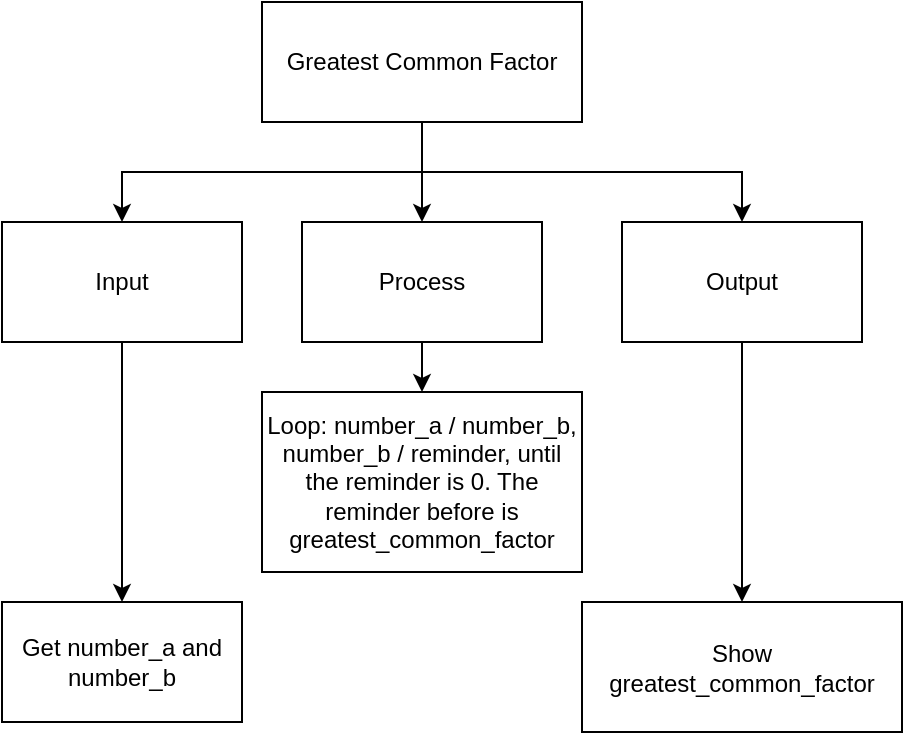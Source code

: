 <mxfile>
    <diagram id="wz0gKPDuRGMuqKhUgdg8" name="Page-1">
        <mxGraphModel dx="594" dy="561" grid="1" gridSize="10" guides="1" tooltips="1" connect="1" arrows="1" fold="1" page="1" pageScale="1" pageWidth="827" pageHeight="1169" math="0" shadow="0">
            <root>
                <mxCell id="0"/>
                <mxCell id="1" parent="0"/>
                <mxCell id="5" style="edgeStyle=orthogonalEdgeStyle;html=1;exitX=0.5;exitY=1;exitDx=0;exitDy=0;entryX=0.5;entryY=0;entryDx=0;entryDy=0;rounded=0;" edge="1" parent="1" source="2" target="3">
                    <mxGeometry relative="1" as="geometry"/>
                </mxCell>
                <mxCell id="16" style="edgeStyle=orthogonalEdgeStyle;rounded=0;html=1;exitX=0.5;exitY=1;exitDx=0;exitDy=0;entryX=0.5;entryY=0;entryDx=0;entryDy=0;" edge="1" parent="1" source="2" target="7">
                    <mxGeometry relative="1" as="geometry"/>
                </mxCell>
                <mxCell id="17" style="edgeStyle=orthogonalEdgeStyle;rounded=0;html=1;exitX=0.5;exitY=1;exitDx=0;exitDy=0;entryX=0.5;entryY=0;entryDx=0;entryDy=0;" edge="1" parent="1" source="2" target="8">
                    <mxGeometry relative="1" as="geometry"/>
                </mxCell>
                <mxCell id="2" value="Greatest Common Factor" style="rounded=0;whiteSpace=wrap;html=1;" vertex="1" parent="1">
                    <mxGeometry x="210" y="170" width="160" height="60" as="geometry"/>
                </mxCell>
                <mxCell id="10" style="edgeStyle=orthogonalEdgeStyle;rounded=0;html=1;exitX=0.5;exitY=1;exitDx=0;exitDy=0;entryX=0.5;entryY=0;entryDx=0;entryDy=0;" edge="1" parent="1" source="3" target="9">
                    <mxGeometry relative="1" as="geometry"/>
                </mxCell>
                <mxCell id="3" value="Input" style="rounded=0;whiteSpace=wrap;html=1;" vertex="1" parent="1">
                    <mxGeometry x="80" y="280" width="120" height="60" as="geometry"/>
                </mxCell>
                <mxCell id="13" style="edgeStyle=orthogonalEdgeStyle;rounded=0;html=1;exitX=0.5;exitY=1;exitDx=0;exitDy=0;entryX=0.5;entryY=0;entryDx=0;entryDy=0;" edge="1" parent="1" source="7" target="12">
                    <mxGeometry relative="1" as="geometry"/>
                </mxCell>
                <mxCell id="7" value="Process" style="rounded=0;whiteSpace=wrap;html=1;" vertex="1" parent="1">
                    <mxGeometry x="230" y="280" width="120" height="60" as="geometry"/>
                </mxCell>
                <mxCell id="15" style="edgeStyle=orthogonalEdgeStyle;rounded=0;html=1;exitX=0.5;exitY=1;exitDx=0;exitDy=0;entryX=0.5;entryY=0;entryDx=0;entryDy=0;" edge="1" parent="1" source="8" target="14">
                    <mxGeometry relative="1" as="geometry"/>
                </mxCell>
                <mxCell id="8" value="Output" style="rounded=0;whiteSpace=wrap;html=1;" vertex="1" parent="1">
                    <mxGeometry x="390" y="280" width="120" height="60" as="geometry"/>
                </mxCell>
                <mxCell id="9" value="Get number_a and number_b" style="rounded=0;whiteSpace=wrap;html=1;" vertex="1" parent="1">
                    <mxGeometry x="80" y="470" width="120" height="60" as="geometry"/>
                </mxCell>
                <mxCell id="12" value="Loop: number_a / number_b, number_b / reminder, until the reminder is 0. The reminder before is greatest_common_factor" style="rounded=0;whiteSpace=wrap;html=1;" vertex="1" parent="1">
                    <mxGeometry x="210" y="365" width="160" height="90" as="geometry"/>
                </mxCell>
                <mxCell id="14" value="Show greatest_common_factor" style="rounded=0;whiteSpace=wrap;html=1;" vertex="1" parent="1">
                    <mxGeometry x="370" y="470" width="160" height="65" as="geometry"/>
                </mxCell>
            </root>
        </mxGraphModel>
    </diagram>
</mxfile>